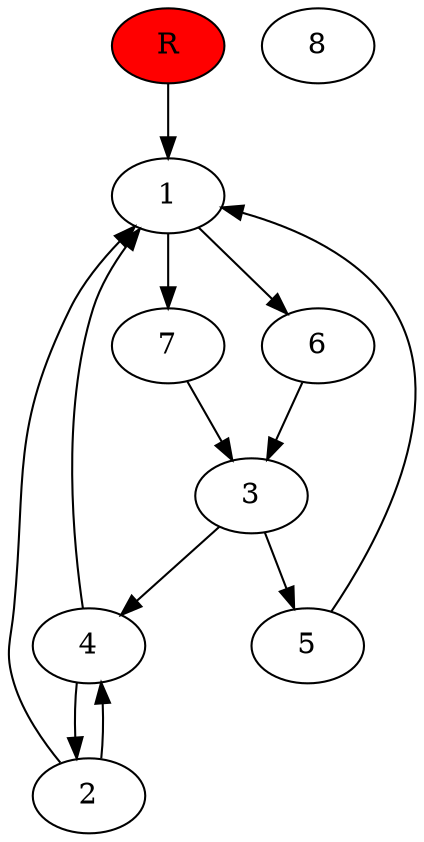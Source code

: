 digraph prb13245 {
	1
	2
	3
	4
	5
	6
	7
	8
	R [fillcolor="#ff0000" style=filled]
	1 -> 6
	1 -> 7
	2 -> 1
	2 -> 4
	3 -> 4
	3 -> 5
	4 -> 1
	4 -> 2
	5 -> 1
	6 -> 3
	7 -> 3
	R -> 1
}
